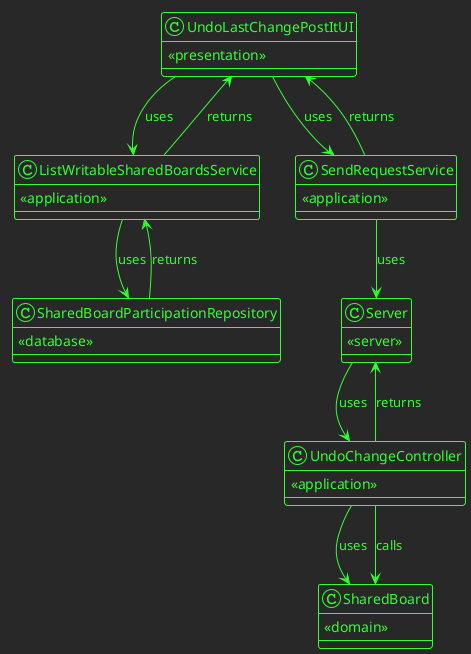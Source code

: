 @startuml

!theme crt-green
class UndoLastChangePostItUI {
  <<presentation>>
}

class ListWritableSharedBoardsService {
  <<application>>
}

class SendRequestService {
  <<application>>
}

class Server {
  <<server>>
}

class UndoChangeController {
  <<application>>
}

class SharedBoard {
  <<domain>>
}

class SharedBoardParticipationRepository {
  <<database>>
}

UndoLastChangePostItUI --> ListWritableSharedBoardsService : uses
ListWritableSharedBoardsService --> SharedBoardParticipationRepository : uses
UndoLastChangePostItUI --> SendRequestService : uses
SendRequestService --> Server : uses
Server --> UndoChangeController : uses
UndoChangeController --> SharedBoard : uses
UndoChangeController --> SharedBoard : calls
UndoChangeController --> Server : returns
SendRequestService --> UndoLastChangePostItUI : returns
ListWritableSharedBoardsService --> UndoLastChangePostItUI : returns
SharedBoardParticipationRepository --> ListWritableSharedBoardsService : returns

@enduml
